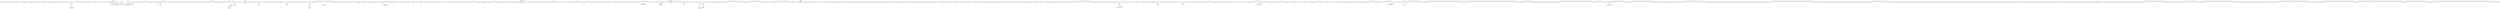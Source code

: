 strict digraph {
compound = true;
concentrate=true;
node [shape=box];

3 [style=solid,label="__init__"];
8 [style=solid,label="_static_method_1"];
9 [style=solid,label="_static_method_2"];
10 [style=solid,label="main_method"];
13 [style=solid,label="__init__"];
19 [style=solid,label="_instance_method_1"];
21 [style=solid,label="_instance_method_2"];
24 [style=solid,label="main_method"];
29 [style=solid,label="__init__"];
33 [style=solid,label="_class_method_1"];
35 [style=solid,label="_class_method_2"];
38 [style=solid,label="main_method"];
41 [style=solid,label="__init__"];
45 [style=solid,label="_static_method_1"];
46 [style=solid,label="_static_method_2"];
48 [style=solid,label="main_method"];
subgraph cluster50 {
style=solid;label="main";
GRAPH_DUMMY50 [shape=point, style=invis];
}
52 [style=solid,label="__main__"];
56 [style=solid,label="__init__"];
subgraph cluster60 {
style=solid;label="handle";
GRAPH_DUMMY60 [shape=point, style=invis];
}
64 [style=solid,label="_handle"];
68 [style=solid,label="_handle"];
71 [style=solid,label="__init__"];
73 [style=solid,label="_handle"];
76 [style=solid,label="__init__"];
78 [style=solid,label="_handle"];
81 [style=solid,label="__init__"];
83 [style=solid,label="_handle"];
86 [style=solid,label="__init__"];
88 [style=solid,label="__init__"];
91 [style=solid,label="delegate"];
subgraph cluster94 {
style=solid;label="coroutine";
GRAPH_DUMMY94 [shape=point, style=invis];
96 [style=solid,label="start"];
}
subgraph cluster99 {
style=solid;label="coroutine1";
GRAPH_DUMMY99 [shape=point, style=invis];
}
subgraph cluster102 {
style=solid;label="coroutine2";
GRAPH_DUMMY102 [shape=point, style=invis];
}
subgraph cluster105 {
style=solid;label="coroutine3";
GRAPH_DUMMY105 [shape=point, style=invis];
}
subgraph cluster108 {
style=solid;label="default_coroutine";
GRAPH_DUMMY108 [shape=point, style=invis];
}
111 [style=solid,label="__init__"];
114 [style=solid,label="delegate"];
subgraph cluster117 {
style=solid;label="timeit";
GRAPH_DUMMY117 [shape=point, style=invis];
119 [style=solid,label="count"];
}
subgraph cluster122 {
style=solid;label="suppress_stdout";
GRAPH_DUMMY122 [shape=point, style=invis];
}
subgraph cluster124 {
style=solid;label="__main__";
GRAPH_DUMMY124 [shape=point, style=invis];
}
132 [style=solid,label="__init__"];
138 [style=solid,label="do_action"];
141 [style=solid,label="__init__"];
145 [style=solid,label="amount"];
148 [style=solid,label="stop"];
subgraph cluster150 {
style=solid;label="__main__";
GRAPH_DUMMY150 [shape=point, style=invis];
}
155 [style=solid,label="__init__"];
161 [style=solid,label="execute"];
163 [style=solid,label="undo"];
165 [style=solid,label="rename"];
subgraph cluster169 {
style=solid;label="main";
GRAPH_DUMMY169 [shape=point, style=invis];
}
171 [style=solid,label="__main__"];
subgraph cluster173 {
style=solid;label="count_to";
GRAPH_DUMMY173 [shape=point, style=invis];
}
180 [style=solid,label="__init__"];
184 [style=solid,label="setup"];
186 [style=solid,label="execute"];
188 [style=solid,label="tearDown"];
190 [style=solid,label="setTM"];
193 [style=solid,label="setProblem"];
197 [style=solid,label="__init__"];
200 [style=solid,label="prepare"];
202 [style=solid,label="report"];
204 [style=solid,label="setTM"];
208 [style=solid,label="__init__"];
211 [style=solid,label="insert"];
213 [style=solid,label="update"];
215 [style=solid,label="setTM"];
219 [style=solid,label="__init__"];
subgraph cluster224 {
style=solid;label="prepareReporting";
GRAPH_DUMMY224 [shape=point, style=invis];
}
227 [style=solid,label="setReporter"];
230 [style=solid,label="setDB"];
233 [style=solid,label="publishReport"];
235 [style=solid,label="setTC"];
subgraph cluster238 {
style=solid;label="__main__";
GRAPH_DUMMY238 [shape=point, style=invis];
}
subgraph cluster244 {
style=solid;label="memento";
GRAPH_DUMMY244 [shape=point, style=invis];
248 [style=solid,label="restore"];
}
252 [style=solid,label="__init__"];
258 [style=solid,label="commit"];
260 [style=solid,label="rollback"];
263 [style=solid,label="__init__"];
subgraph cluster267 {
style=solid;label="__get__";
GRAPH_DUMMY267 [shape=point, style=invis];
271 [style=solid,label="transaction"];
}
275 [style=solid,label="__init__"];
279 [style=solid,label="__repr__"];
281 [style=solid,label="increment"];
283 [style=solid,label="do_stuff"];
subgraph cluster285 {
style=solid;label="__main__";
GRAPH_DUMMY285 [shape=point, style=invis];
}
290 [style=solid,label="__init__"];
293 [style=solid,label="attach"];
296 [style=solid,label="detach"];
299 [style=solid,label="notify"];
303 [style=solid,label="__init__"];
308 [style=solid,label="data"];
310 [style=solid,label="data"];
314 [style=solid,label="update"];
317 [style=solid,label="__init__"];
319 [style=solid,label="update"];
322 [style=solid,label="__init__"];
subgraph cluster323 {
style=solid;label="main";
GRAPH_DUMMY323 [shape=point, style=invis];
}
328 [style=solid,label="__main__"];
331 [style=solid,label="__init__"];
335 [style=solid,label="notify"];
338 [style=solid,label="subscribe"];
342 [style=solid,label="unsubscribe"];
346 [style=solid,label="update"];
349 [style=solid,label="__init__"];
353 [style=solid,label="publish"];
357 [style=solid,label="__init__"];
363 [style=solid,label="subscribe"];
366 [style=solid,label="unsubscribe"];
369 [style=solid,label="run"];
subgraph cluster372 {
style=solid;label="main";
GRAPH_DUMMY372 [shape=point, style=invis];
}
379 [style=solid,label="__main__"];
subgraph cluster383 {
style=solid;label="__new__";
GRAPH_DUMMY383 [shape=point, style=invis];
}
389 [style=solid,label="get_registry"];
391 [style=solid,label="__init__"];
394 [style=solid,label="__init__"];
subgraph cluster395 {
style=solid;label="__main__";
GRAPH_DUMMY395 [shape=point, style=invis];
}
399 [style=solid,label="and_specification"];
402 [style=solid,label="or_specification"];
405 [style=solid,label="not_specification"];
407 [style=solid,label="is_satisfied_by"];
410 [style=solid,label="__init__"];
412 [style=solid,label="is_satisfied_by"];
415 [style=solid,label="and_specification"];
418 [style=solid,label="or_specification"];
421 [style=solid,label="not_specification"];
423 [style=solid,label="__init__"];
427 [style=solid,label="__init__"];
433 [style=solid,label="is_satisfied_by"];
439 [style=solid,label="__init__"];
445 [style=solid,label="is_satisfied_by"];
450 [style=solid,label="__init__"];
454 [style=solid,label="is_satisfied_by"];
458 [style=solid,label="__init__"];
463 [style=solid,label="is_satisfied_by"];
466 [style=solid,label="__init__"];
468 [style=solid,label="is_satisfied_by"];
471 [style=solid,label="__init__"];
subgraph cluster472 {
style=solid;label="__main__";
GRAPH_DUMMY472 [shape=point, style=invis];
}
479 [style=solid,label="scan"];
481 [style=solid,label="__init__"];
483 [style=solid,label="__init__"];
490 [style=solid,label="toggle_amfm"];
493 [style=solid,label="__init__"];
500 [style=solid,label="toggle_amfm"];
503 [style=solid,label="__init__"];
508 [style=solid,label="toggle_amfm"];
510 [style=solid,label="scan"];
subgraph cluster512 {
style=solid;label="__main__";
GRAPH_DUMMY512 [shape=point, style=invis];
}
517 [style=solid,label="__init__"];
522 [style=solid,label="execute"];
524 [style=solid,label="execute_replacement1"];
526 [style=solid,label="execute_replacement2"];
subgraph cluster528 {
style=solid;label="__main__";
GRAPH_DUMMY528 [shape=point, style=invis];
}
535 [style=solid,label="iter_elements"];
538 [style=solid,label="rev_elements"];
541 [style=solid,label="get_list"];
542 [style=solid,label="get_lists"];
543 [style=solid,label="print_item"];
545 [style=solid,label="reverse_item"];
subgraph cluster547 {
style=solid;label="make_template";
GRAPH_DUMMY547 [shape=point, style=invis];
551 [style=solid,label="template"];
}
555 [style=solid,label="__init__"];
557 [style=solid,label="__init__"];
559 [style=solid,label="__init__"];
561 [style=solid,label="__init__"];
subgraph cluster563 {
style=solid;label="visit";
GRAPH_DUMMY563 [shape=point, style=invis];
}
570 [style=solid,label="generic_visit"];
575 [style=solid,label="visit_B"];
580 [style=solid,label="__init__"];
589 [style=solid,label="__init__"];
subgraph cluster593 {
style=solid;label="show_pet";
GRAPH_DUMMY593 [shape=point, style=invis];
}
597 [style=solid,label="speak"];
599 [style=solid,label="__str__"];
601 [style=solid,label="__init__"];
603 [style=solid,label="speak"];
605 [style=solid,label="__str__"];
607 [style=solid,label="__init__"];
608 [style=solid,label="random_animal"];
subgraph cluster609 {
style=solid;label="__main__";
GRAPH_DUMMY609 [shape=point, style=invis];
}
615 [style=solid,label="__init__"];
619 [style=solid,label="__str__"];
622 [style=solid,label="__init__"];
subgraph cluster623 {
style=solid;label="__main__";
GRAPH_DUMMY623 [shape=point, style=invis];
}
629 [style=solid,label="__init__"];
631 [style=solid,label="build_floor"];
633 [style=solid,label="build_size"];
635 [style=solid,label="__repr__"];
638 [style=solid,label="build_floor"];
640 [style=solid,label="build_size"];
642 [style=solid,label="__init__"];
644 [style=solid,label="build_floor"];
646 [style=solid,label="build_size"];
648 [style=solid,label="__init__"];
650 [style=solid,label="__repr__"];
652 [style=solid,label="__init__"];
654 [style=solid,label="build_floor"];
656 [style=solid,label="build_size"];
658 [style=solid,label="__init__"];
subgraph cluster659 {
style=solid;label="construct_building";
GRAPH_DUMMY659 [shape=point, style=invis];
}
subgraph cluster662 {
style=solid;label="__main__";
GRAPH_DUMMY662 [shape=point, style=invis];
}
668 [style=solid,label="__init__"];
671 [style=solid,label="get"];
675 [style=solid,label="get"];
678 [style=solid,label="__init__"];
subgraph cluster679 {
style=solid;label="get_localizer";
GRAPH_DUMMY679 [shape=point, style=invis];
}
subgraph cluster682 {
style=solid;label="__main__";
GRAPH_DUMMY682 [shape=point, style=invis];
}
687 [style=solid,label="__init__"];
subgraph cluster691 {
style=solid;label="__get__";
GRAPH_DUMMY691 [shape=point, style=invis];
}
subgraph cluster696 {
style=solid;label="lazy_property2";
GRAPH_DUMMY696 [shape=point, style=invis];
699 [style=solid,label="_lazy_property"];
}
702 [style=solid,label="__init__"];
subgraph cluster709 {
style=solid;label="relatives";
GRAPH_DUMMY709 [shape=point, style=invis];
}
712 [style=solid,label="parents"];
subgraph cluster714 {
style=solid;label="main";
GRAPH_DUMMY714 [shape=point, style=invis];
}
716 [style=solid,label="__main__"];
719 [style=solid,label="__init__"];
725 [style=solid,label="__enter__"];
727 [style=solid,label="__exit__"];
732 [style=solid,label="__del__"];
subgraph cluster734 {
style=solid;label="main";
GRAPH_DUMMY734 [shape=point, style=invis];
735 [style=solid,label="test_object"];
}
738 [style=solid,label="__main__"];
subgraph cluster742 {
style=solid;label="clone";
GRAPH_DUMMY742 [shape=point, style=invis];
}
746 [style=solid,label="__init__"];
748 [style=solid,label="__init__"];
751 [style=solid,label="get_objects"];
753 [style=solid,label="register_object"];
757 [style=solid,label="unregister_object"];
subgraph cluster760 {
style=solid;label="main";
GRAPH_DUMMY760 [shape=point, style=invis];
}
766 [style=solid,label="__main__"];
771 [style=solid,label="__init__"];
subgraph cluster775 {
style=solid;label="get_current_time_as_html_fragment";
GRAPH_DUMMY775 [shape=point, style=invis];
}
subgraph cluster780 {
style=solid;label="now";
GRAPH_DUMMY780 [shape=point, style=invis];
}
784 [style=solid,label="__init__"];
subgraph cluster786 {
style=solid;label="now";
GRAPH_DUMMY786 [shape=point, style=invis];
}
789 [style=solid,label="__init__"];
792 [style=solid,label="__init__"];
subgraph cluster794 {
style=solid;label="get_current_time_as_html_fragment";
GRAPH_DUMMY794 [shape=point, style=invis];
}
subgraph cluster800 {
style=solid;label="now";
GRAPH_DUMMY800 [shape=point, style=invis];
}
804 [style=solid,label="__init__"];
subgraph cluster806 {
style=solid;label="now";
GRAPH_DUMMY806 [shape=point, style=invis];
}
809 [style=solid,label="__init__"];
812 [style=solid,label="__init__"];
814 [style=solid,label="set_time_provider"];
subgraph cluster817 {
style=solid;label="get_current_time_as_html_fragment";
GRAPH_DUMMY817 [shape=point, style=invis];
}
subgraph cluster822 {
style=solid;label="now";
GRAPH_DUMMY822 [shape=point, style=invis];
}
826 [style=solid,label="__init__"];
subgraph cluster828 {
style=solid;label="now";
GRAPH_DUMMY828 [shape=point, style=invis];
}
831 [style=solid,label="__init__"];
836 [style=solid,label="__init__"];
subgraph cluster840 {
style=solid;label="__getattr__";
GRAPH_DUMMY840 [shape=point, style=invis];
843 [style=solid,label="wrapper"];
}
847 [style=solid,label="do_something"];
850 [style=solid,label="__init__"];
851 [style=solid,label="__main__"];
932 [style=solid,label="__init__"];
934 [style=solid,label="__init__"];
936 [style=solid,label="__init__"];
938 [style=solid,label="__init__"];
947 [style=solid,label="_next_state"];
950 [style=solid,label="_send_diagnostics_request"];
952 [style=solid,label="_raise_alarm"];
954 [style=solid,label="_clear_alarm"];
956 [style=solid,label="_perform_switchover"];
958 [style=solid,label="_send_switchover_response"];
960 [style=solid,label="_send_operator_inservice_response"];
962 [style=solid,label="_send_diagnostics_failure_report"];
964 [style=solid,label="_send_diagnostics_pass_report"];
966 [style=solid,label="_abort_diagnostics"];
968 [style=solid,label="_check_mate_status"];
970 [style=solid,label="on_message"];
974 [style=solid,label="__init__"];
978 [style=solid,label="on_switchover"];
980 [style=solid,label="on_fault_trigger"];
982 [style=solid,label="on_diagnostics_failed"];
984 [style=solid,label="on_diagnostics_passed"];
986 [style=solid,label="on_operator_inservice"];
989 [style=solid,label="__init__"];
993 [style=solid,label="on_fault_trigger"];
995 [style=solid,label="on_switchover"];
998 [style=solid,label="__init__"];
1002 [style=solid,label="on_fault_trigger"];
1004 [style=solid,label="on_switchover"];
1007 [style=solid,label="__init__"];
1011 [style=solid,label="on_switchover"];
1014 [style=solid,label="__init__"];
1018 [style=solid,label="on_operator_inservice"];
1021 [style=solid,label="__init__"];
1025 [style=solid,label="on_diagnostics_failed"];
1027 [style=solid,label="on_diagnostics_passed"];
1029 [style=solid,label="on_operator_inservice"];
1032 [style=solid,label="__init__"];
856 [style=solid,label="__init__"];
860 [style=solid,label="add_expert"];
864 [style=solid,label="__init__"];
868 [style=solid,label="run_loop"];
872 [style=solid,label="__init__"];
876 [style=solid,label="is_eager_to_contribute"];
878 [style=solid,label="contribute"];
881 [style=solid,label="is_eager_to_contribute"];
883 [style=solid,label="contribute"];
885 [style=solid,label="__init__"];
887 [style=solid,label="is_eager_to_contribute"];
889 [style=solid,label="contribute"];
891 [style=solid,label="__init__"];
893 [style=solid,label="is_eager_to_contribute"];
895 [style=solid,label="contribute"];
897 [style=solid,label="__init__"];
subgraph cluster898 {
style=solid;label="__main__";
GRAPH_DUMMY898 [shape=point, style=invis];
}
904 [style=solid,label="__init__"];
subgraph cluster908 {
style=solid;label="find_path";
GRAPH_DUMMY908 [shape=point, style=invis];
}
subgraph cluster914 {
style=solid;label="find_all_path";
GRAPH_DUMMY914 [shape=point, style=invis];
}
subgraph cluster921 {
style=solid;label="find_shortest_path";
GRAPH_DUMMY921 [shape=point, style=invis];
}
1043 [style=solid,label="__get__"];
1047 [style=solid,label="__init__"];
1050 [style=solid,label="product_list"];
1052 [style=solid,label="product_information"];
1055 [style=solid,label="__init__"];
1057 [style=solid,label="__init__"];
1060 [style=solid,label="get_product_list"];
subgraph cluster1062 {
style=solid;label="get_product_information";
GRAPH_DUMMY1062 [shape=point, style=invis];
}
subgraph cluster1066 {
style=solid;label="main";
GRAPH_DUMMY1066 [shape=point, style=invis];
}
1068 [style=solid,label="__main__"];
1071 [style=solid,label="__init__"];
1074 [style=solid,label="bark"];
1077 [style=solid,label="__init__"];
1080 [style=solid,label="meow"];
1083 [style=solid,label="__init__"];
1086 [style=solid,label="speak"];
1089 [style=solid,label="__init__"];
1092 [style=solid,label="make_noise"];
1096 [style=solid,label="__init__"];
1101 [style=solid,label="__getattr__"];
1104 [style=solid,label="original_dict"];
subgraph cluster1106 {
style=solid;label="main";
GRAPH_DUMMY1106 [shape=point, style=invis];
}
1112 [style=solid,label="__main__"];
1115 [style=solid,label="draw_circle"];
1120 [style=solid,label="__init__"];
1122 [style=solid,label="draw_circle"];
1127 [style=solid,label="__init__"];
1129 [style=solid,label="__init__"];
1139 [style=solid,label="draw"];
1141 [style=solid,label="scale"];
subgraph cluster1144 {
style=solid;label="main";
GRAPH_DUMMY1144 [shape=point, style=invis];
}
1146 [style=solid,label="__main__"];
1149 [style=solid,label="render"];
1151 [style=solid,label="__init__"];
1153 [style=solid,label="__init__"];
1156 [style=solid,label="render"];
1158 [style=solid,label="add"];
1161 [style=solid,label="remove"];
1165 [style=solid,label="__init__"];
1169 [style=solid,label="render"];
subgraph cluster1171 {
style=solid;label="__main__";
GRAPH_DUMMY1171 [shape=point, style=invis];
}
1181 [style=solid,label="__init__"];
1185 [style=solid,label="render"];
1188 [style=solid,label="__init__"];
1192 [style=solid,label="render"];
1195 [style=solid,label="__init__"];
1199 [style=solid,label="render"];
subgraph cluster1201 {
style=solid;label="__main__";
GRAPH_DUMMY1201 [shape=point, style=invis];
}
1207 [style=solid,label="run"];
1209 [style=solid,label="__init__"];
1211 [style=solid,label="run"];
1213 [style=solid,label="__init__"];
1215 [style=solid,label="run"];
1217 [style=solid,label="__init__"];
1219 [style=solid,label="__init__"];
1225 [style=solid,label="runAll"];
subgraph cluster1227 {
style=solid;label="__main__";
GRAPH_DUMMY1227 [shape=point, style=invis];
}
subgraph cluster1231 {
style=solid;label="__new__";
GRAPH_DUMMY1231 [shape=point, style=invis];
}
subgraph cluster1237 {
style=solid;label="_serialize_params";
GRAPH_DUMMY1237 [shape=point, style=invis];
}
subgraph cluster1243 {
style=solid;label="__call__";
GRAPH_DUMMY1243 [shape=point, style=invis];
}
1251 [style=solid,label="__init__"];
subgraph cluster1254 {
style=solid;label="__new__";
GRAPH_DUMMY1254 [shape=point, style=invis];
}
1259 [style=solid,label="__repr__"];
1261 [style=solid,label="__init__"];
1262 [style=solid,label="with_metaclass"];
1266 [style=solid,label="__init__"];
subgraph cluster1270 {
style=solid;label="__main__";
GRAPH_DUMMY1270 [shape=point, style=invis];
}
1280 [style=solid,label="show_index_page"];
1282 [style=solid,label="__init__"];
1284 [style=solid,label="show_index_page"];
1286 [style=solid,label="__init__"];
1288 [style=solid,label="__init__"];
1292 [style=solid,label="dispatch"];
1296 [style=solid,label="__init__"];
1299 [style=solid,label="dispatch_request"];
1305 [style=solid,label="__init__"];
subgraph cluster1311 {
style=solid;label="__main__";
GRAPH_DUMMY1311 [shape=point, style=invis];
}
1315 [style=solid,label="__iter__"];
1317 [style=solid,label="get"];
1320 [style=solid,label="item_type"];
1322 [style=solid,label="__init__"];
1327 [style=solid,label="__iter__"];
1329 [style=solid,label="get"];
1332 [style=solid,label="__init__"];
1334 [style=solid,label="show_item_list"];
1338 [style=solid,label="show_item_information"];
1343 [style=solid,label="item_not_found"];
1347 [style=solid,label="__init__"];
1349 [style=solid,label="show_item_list"];
1353 [style=solid,label="capitalizer"];
subgraph cluster1355 {
style=solid;label="show_item_information";
GRAPH_DUMMY1355 [shape=point, style=invis];
}
1361 [style=solid,label="item_not_found"];
1365 [style=solid,label="__init__"];
1367 [style=solid,label="__init__"];
subgraph cluster1373 {
style=solid;label="show_items";
GRAPH_DUMMY1373 [shape=point, style=invis];
}
subgraph cluster1377 {
style=solid;label="show_item_information";
GRAPH_DUMMY1377 [shape=point, style=invis];
}
subgraph cluster1382 {
style=solid;label="__main__";
GRAPH_DUMMY1382 [shape=point, style=invis];
}
1388 [style=solid,label="talk"];
1390 [style=solid,label="__init__"];
1392 [style=solid,label="__init__"];
1396 [style=solid,label="talk"];
1399 [style=solid,label="talk"];
1401 [style=solid,label="__init__"];
subgraph cluster1402 {
style=solid;label="__main__";
GRAPH_DUMMY1402 [shape=point, style=invis];
}
subgraph cluster1408 {
style=solid;label="test_dog_pet_shop_shall_show_dog_instance";
GRAPH_DUMMY1408 [shape=point, style=invis];
}
1411 [style=solid,label="__init__"];
1414 [style=solid,label="setUp"];
subgraph cluster1416 {
style=solid;label="test_dog_shall_bark";
GRAPH_DUMMY1416 [shape=point, style=invis];
}
subgraph cluster1420 {
style=solid;label="test_cat_shall_meow";
GRAPH_DUMMY1420 [shape=point, style=invis];
}
subgraph cluster1424 {
style=solid;label="test_human_shall_speak";
GRAPH_DUMMY1424 [shape=point, style=invis];
}
subgraph cluster1428 {
style=solid;label="test_car_shall_make_loud_noise";
GRAPH_DUMMY1428 [shape=point, style=invis];
}
subgraph cluster1432 {
style=solid;label="test_car_shall_make_very_loud_noise";
GRAPH_DUMMY1432 [shape=point, style=invis];
}
1436 [style=solid,label="__init__"];
subgraph cluster1438 {
style=solid;label="test_dog_adapter_shall_make_noise";
GRAPH_DUMMY1438 [shape=point, style=invis];
}
subgraph cluster1444 {
style=solid;label="test_cat_adapter_shall_make_noise";
GRAPH_DUMMY1444 [shape=point, style=invis];
}
subgraph cluster1450 {
style=solid;label="test_human_adapter_shall_make_noise";
GRAPH_DUMMY1450 [shape=point, style=invis];
}
subgraph cluster1456 {
style=solid;label="test_car_adapter_shall_make_loud_noise";
GRAPH_DUMMY1456 [shape=point, style=invis];
}
subgraph cluster1462 {
style=solid;label="test_car_adapter_shall_make_very_loud_noise";
GRAPH_DUMMY1462 [shape=point, style=invis];
}
1468 [style=solid,label="__init__"];
1471 [style=solid,label="setUp"];
subgraph cluster1473 {
style=solid;label="test_initial_borg_state_shall_be_init";
GRAPH_DUMMY1473 [shape=point, style=invis];
}
1476 [style=solid,label="test_changing_instance_attribute_shall_change_borg_state"];
1478 [style=solid,label="test_instances_shall_have_own_ids"];
1480 [style=solid,label="__init__"];
subgraph cluster1483 {
style=solid;label="test_bridge_shall_draw_with_concrete_api_implementation";
GRAPH_DUMMY1483 [shape=point, style=invis];
}
subgraph cluster1489 {
style=solid;label="test_bridge_shall_scale_both_api_circles_with_own_implementation";
GRAPH_DUMMY1489 [shape=point, style=invis];
}
1501 [style=solid,label="__init__"];
subgraph cluster1504 {
style=solid;label="test_house";
GRAPH_DUMMY1504 [shape=point, style=invis];
}
subgraph cluster1507 {
style=solid;label="test_flat";
GRAPH_DUMMY1507 [shape=point, style=invis];
}
1510 [style=solid,label="__init__"];
subgraph cluster1512 {
style=solid;label="test_house";
GRAPH_DUMMY1512 [shape=point, style=invis];
}
1515 [style=solid,label="__init__"];
1518 [style=solid,label="__get_test_directory"];
1520 [style=solid,label="setUpClass"];
subgraph cluster1522 {
style=solid;label="test_sequential_execution";
GRAPH_DUMMY1522 [shape=point, style=invis];
}
subgraph cluster1526 {
style=solid;label="test_sequential_undo";
GRAPH_DUMMY1526 [shape=point, style=invis];
}
1530 [style=solid,label="tearDownClass"];
1532 [style=solid,label="__init__"];
subgraph cluster1535 {
style=solid;label="test_display_current_time_at_midnight";
GRAPH_DUMMY1535 [shape=point, style=invis];
}
subgraph cluster1540 {
style=solid;label="test_display_current_time_at_current_time";
GRAPH_DUMMY1540 [shape=point, style=invis];
}
1546 [style=solid,label="__init__"];
1549 [style=solid,label="setUp"];
1551 [style=solid,label="test_italic"];
1553 [style=solid,label="test_bold"];
1555 [style=solid,label="test_mixed_bold_and_italic"];
1557 [style=solid,label="__init__"];
1560 [style=solid,label="setUp"];
1562 [style=solid,label="tearDown"];
subgraph cluster1564 {
style=solid;label="test_tc1_output";
GRAPH_DUMMY1564 [shape=point, style=invis];
}
subgraph cluster1567 {
style=solid;label="test_tc2_output";
GRAPH_DUMMY1567 [shape=point, style=invis];
}
subgraph cluster1570 {
style=solid;label="test_tc3_output";
GRAPH_DUMMY1570 [shape=point, style=invis];
}
subgraph cluster1573 {
style=solid;label="test_bunch_launch";
GRAPH_DUMMY1573 [shape=point, style=invis];
}
1576 [style=solid,label="__init__"];
1579 [style=solid,label="setUp"];
1581 [style=solid,label="test_parrot_eng_localization"];
1583 [style=solid,label="test_parrot_greek_localization"];
1585 [style=solid,label="test_dog_eng_localization"];
1587 [style=solid,label="test_dog_greek_localization"];
1589 [style=solid,label="test_cat_eng_localization"];
1591 [style=solid,label="test_cat_greek_localization"];
1593 [style=solid,label="test_bear_eng_localization"];
1595 [style=solid,label="test_bear_greek_localization"];
1597 [style=solid,label="__init__"];
subgraph cluster1600 {
style=solid;label="test_instances_shall_reference_same_object";
GRAPH_DUMMY1600 [shape=point, style=invis];
}
subgraph cluster1604 {
style=solid;label="test_instances_with_different_suit";
GRAPH_DUMMY1604 [shape=point, style=invis];
}
subgraph cluster1608 {
style=solid;label="test_instances_with_different_values";
GRAPH_DUMMY1608 [shape=point, style=invis];
}
subgraph cluster1612 {
style=solid;label="test_instances_shall_share_additional_attributes";
GRAPH_DUMMY1612 [shape=point, style=invis];
}
1618 [style=solid,label="__init__"];
1621 [style=solid,label="setUpClass"];
1623 [style=solid,label="test_initial_state_shall_be_standby"];
1625 [style=solid,label="test_unsupported_state_shall_raise_exception"];
1627 [style=solid,label="test_unsupported_message_type_shall_raise_exception"];
1629 [style=solid,label="test_calling_next_state_shall_change_current_state"];
subgraph cluster1631 {
style=solid;label="test_method_perform_switchover_shall_return_specifically";
GRAPH_DUMMY1631 [shape=point, style=invis];
}
1635 [style=solid,label="__init__"];
1637 [style=solid,label="setUpClass"];
1639 [style=solid,label="setUp"];
1641 [style=solid,label="test_given_standby_on_message_switchover_shall_set_active"];
1643 [style=solid,label="test_given_standby_on_message_switchover_shall_call_hsm_methods"];
1645 [style=solid,label="test_given_standby_on_message_fault_trigger_shall_set_suspect"];
1647 [style=solid,label="test_given_standby_on_message_diagnostics_failed_shall_raise_exception_and_keep_in_state"];
1649 [style=solid,label="test_given_standby_on_message_diagnostics_passed_shall_raise_exception_and_keep_in_state"];
1651 [style=solid,label="test_given_standby_on_message_operator_inservice_shall_raise_exception_and_keep_in_state"];
1653 [style=solid,label="__init__"];
1656 [style=solid,label="setUp"];
1658 [style=solid,label="test_innate_properties"];
1660 [style=solid,label="test_relatives_not_in_properties"];
1662 [style=solid,label="test_extended_properties"];
1664 [style=solid,label="test_relatives_after_access"];
1666 [style=solid,label="test_parents"];
1668 [style=solid,label="__init__"];
1671 [style=solid,label="setUpClass"];
1673 [style=solid,label="test_a_observer_list_shall_be_empty_initially"];
1675 [style=solid,label="test_b_observers_shall_be_attachable"];
1677 [style=solid,label="test_c_observers_shall_be_detachable"];
1679 [style=solid,label="__init__"];
1681 [style=solid,label="setUpClass"];
1683 [style=solid,label="test_data_change_shall_notify_all_observers_once"];
1685 [style=solid,label="test_data_value_shall_be_changeable"];
1687 [style=solid,label="test_data_name_shall_be_changeable"];
1689 [style=solid,label="__init__"];
subgraph cluster1692 {
style=solid;label="test_display_current_time_at_midnight";
GRAPH_DUMMY1692 [shape=point, style=invis];
}
subgraph cluster1697 {
style=solid;label="test_display_current_time_at_current_time";
GRAPH_DUMMY1697 [shape=point, style=invis];
}
1703 [style=solid,label="__init__"];
1706 [style=solid,label="setUp"];
1708 [style=solid,label="test_items_recoil"];
1710 [style=solid,label="test_frozen_pool"];
1712 [style=solid,label="__init__"];
subgraph cluster1714 {
style=solid;label="test_pool_behavior_with_single_object_inside";
GRAPH_DUMMY1714 [shape=point, style=invis];
}
1717 [style=solid,label="__init__"];
1720 [style=solid,label="setUp"];
subgraph cluster1722 {
style=solid;label="test_cloning_propperty_innate_values";
GRAPH_DUMMY1722 [shape=point, style=invis];
}
subgraph cluster1726 {
style=solid;label="test_extended_property_values_cloning";
GRAPH_DUMMY1726 [shape=point, style=invis];
}
subgraph cluster1730 {
style=solid;label="test_cloning_propperty_assigned_values";
GRAPH_DUMMY1730 [shape=point, style=invis];
}
1734 [style=solid,label="__init__"];
subgraph cluster1736 {
style=solid;label="setUp";
GRAPH_DUMMY1736 [shape=point, style=invis];
}
1741 [style=solid,label="test_batch_retrieving"];
1743 [style=solid,label="test_particular_properties_retrieving"];
1745 [style=solid,label="test_extended_properties_retrieving"];
1747 [style=solid,label="__init__"];
1750 [style=solid,label="setUpClass"];
1752 [style=solid,label="setUp"];
1754 [style=solid,label="tearDown"];
subgraph cluster1756 {
style=solid;label="test_sales_manager_shall_talk_through_proxy_with_delay";
GRAPH_DUMMY1756 [shape=point, style=invis];
}
subgraph cluster1764 {
style=solid;label="test_sales_manager_shall_respond_through_proxy_with_delay";
GRAPH_DUMMY1764 [shape=point, style=invis];
}
1772 [style=solid,label="__init__"];
1774 [style=solid,label="setUpClass"];
1776 [style=solid,label="setUp"];
1778 [style=solid,label="tearDown"];
subgraph cluster1780 {
style=solid;label="test_sales_manager_shall_not_talk_through_proxy_with_delay";
GRAPH_DUMMY1780 [shape=point, style=invis];
}
subgraph cluster1788 {
style=solid;label="test_sales_manager_shall_not_respond_through_proxy_with_delay";
GRAPH_DUMMY1788 [shape=point, style=invis];
}
1796 [style=solid,label="__init__"];
subgraph cluster1799 {
style=solid;label="test_subscriber_shall_be_attachable_to_subscriptions";
GRAPH_DUMMY1799 [shape=point, style=invis];
}
subgraph cluster1804 {
style=solid;label="test_subscriber_shall_be_detachable_from_subscriptions";
GRAPH_DUMMY1804 [shape=point, style=invis];
}
subgraph cluster1809 {
style=solid;label="test_publisher_shall_append_subscription_message_to_queue";
GRAPH_DUMMY1809 [shape=point, style=invis];
}
subgraph cluster1815 {
style=solid;label="test_provider_shall_update_affected_subscribers_with_published_subscription";
GRAPH_DUMMY1815 [shape=point, style=invis];
}
1823 [style=solid,label="__init__"];
subgraph cluster1826 {
style=solid;label="test_display_current_time_at_midnight";
GRAPH_DUMMY1826 [shape=point, style=invis];
}
subgraph cluster1831 {
style=solid;label="test_display_current_time_at_current_time";
GRAPH_DUMMY1831 [shape=point, style=invis];
}
1837 [style=solid,label="__init__"];
1840 [style=solid,label="setUpClass"];
subgraph cluster1842 {
style=solid;label="test_initial_state";
GRAPH_DUMMY1842 [shape=point, style=invis];
}
subgraph cluster1846 {
style=solid;label="test_initial_am_station";
GRAPH_DUMMY1846 [shape=point, style=invis];
}
subgraph cluster1850 {
style=solid;label="test_2nd_am_station_after_scan";
GRAPH_DUMMY1850 [shape=point, style=invis];
}
subgraph cluster1854 {
style=solid;label="test_3rd_am_station_after_scan";
GRAPH_DUMMY1854 [shape=point, style=invis];
}
subgraph cluster1858 {
style=solid;label="test_am_station_overflow_after_scan";
GRAPH_DUMMY1858 [shape=point, style=invis];
}
subgraph cluster1862 {
style=solid;label="test_shall_toggle_from_am_to_fm";
GRAPH_DUMMY1862 [shape=point, style=invis];
}
subgraph cluster1866 {
style=solid;label="test_shall_toggle_from_fm_to_am";
GRAPH_DUMMY1866 [shape=point, style=invis];
}
1870 [style=solid,label="__init__"];
subgraph cluster1873 {
style=solid;label="test_print_output";
GRAPH_DUMMY1873 [shape=point, style=invis];
}
1878 [style=solid,label="__init__"];
GRAPH_DUMMY50 -> 48;
GRAPH_DUMMY50 -> 48;
GRAPH_DUMMY50 -> 48;
52 -> GRAPH_DUMMY50;
111 -> GRAPH_DUMMY108;
111 -> GRAPH_DUMMY102;
111 -> GRAPH_DUMMY105;
111 -> GRAPH_DUMMY99;
GRAPH_DUMMY124 -> GRAPH_DUMMY117;
GRAPH_DUMMY124 -> GRAPH_DUMMY117;
GRAPH_DUMMY124 -> GRAPH_DUMMY122;
171 -> GRAPH_DUMMY169;
258 -> GRAPH_DUMMY244;
GRAPH_DUMMY285 -> 281;
GRAPH_DUMMY285 -> 258;
GRAPH_DUMMY285 -> 281;
303 -> 290;
328 -> GRAPH_DUMMY323;
GRAPH_DUMMY372 -> 353;
GRAPH_DUMMY372 -> 353;
GRAPH_DUMMY372 -> 353;
GRAPH_DUMMY372 -> 353;
GRAPH_DUMMY372 -> 353;
GRAPH_DUMMY372 -> 353;
GRAPH_DUMMY372 -> 353;
379 -> GRAPH_DUMMY372;
GRAPH_DUMMY472 -> 415;
GRAPH_DUMMY662 -> GRAPH_DUMMY659;
GRAPH_DUMMY682 -> GRAPH_DUMMY679;
GRAPH_DUMMY682 -> GRAPH_DUMMY679;
716 -> GRAPH_DUMMY714;
GRAPH_DUMMY734 -> 735;
738 -> GRAPH_DUMMY734;
GRAPH_DUMMY760 -> GRAPH_DUMMY742;
766 -> GRAPH_DUMMY760;
GRAPH_DUMMY1066 -> GRAPH_DUMMY1062;
GRAPH_DUMMY1066 -> GRAPH_DUMMY1062;
GRAPH_DUMMY1066 -> GRAPH_DUMMY1062;
1068 -> GRAPH_DUMMY1066;
1112 -> GRAPH_DUMMY1106;
1146 -> GRAPH_DUMMY1144;
GRAPH_DUMMY1243 -> GRAPH_DUMMY1237;
GRAPH_DUMMY1382 -> GRAPH_DUMMY1377;
GRAPH_DUMMY1382 -> GRAPH_DUMMY1377;
GRAPH_DUMMY1382 -> GRAPH_DUMMY1377;
GRAPH_DUMMY1402 -> 1399;
GRAPH_DUMMY1402 -> 1399;
GRAPH_DUMMY1512 -> GRAPH_DUMMY659;
1520 -> 1518;
1579 -> GRAPH_DUMMY679;
1579 -> GRAPH_DUMMY679;
GRAPH_DUMMY1815 -> 363;
GRAPH_DUMMY1815 -> 363;

}
